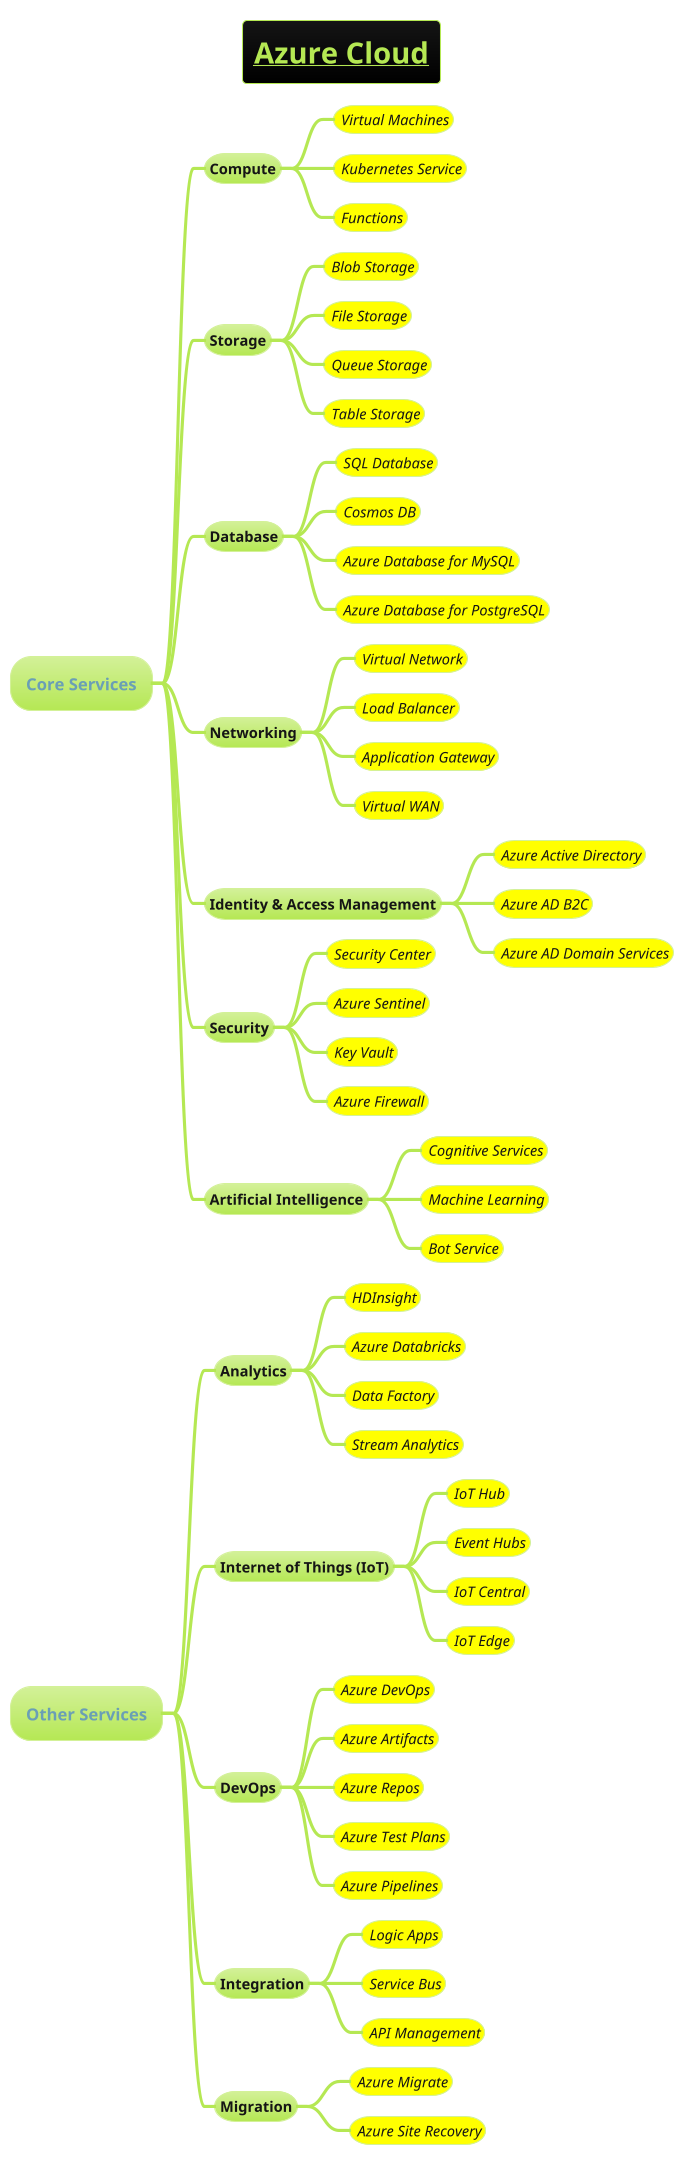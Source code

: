 @startmindmap
title =__Azure Cloud__
!theme hacker


* Core Services
** Compute
***[#yellow] ====<size:14> Virtual Machines
***[#yellow] ====<size:14> Kubernetes Service
***[#yellow] ====<size:14> Functions
** Storage
***[#yellow] ====<size:14> Blob Storage
***[#yellow] ====<size:14> File Storage
***[#yellow] ====<size:14> Queue Storage
***[#yellow] ====<size:14> Table Storage
** Database
***[#yellow] ====<size:14> SQL Database
***[#yellow] ====<size:14> Cosmos DB
***[#yellow] ====<size:14> Azure Database for MySQL
***[#yellow] ====<size:14> Azure Database for PostgreSQL
** Networking
***[#yellow] ====<size:14> Virtual Network
***[#yellow] ====<size:14> Load Balancer
***[#yellow] ====<size:14> Application Gateway
***[#yellow] ====<size:14> Virtual WAN
** Identity & Access Management
***[#yellow] ====<size:14> Azure Active Directory
***[#yellow] ====<size:14> Azure AD B2C
***[#yellow] ====<size:14> Azure AD Domain Services
** Security
***[#yellow] ====<size:14> Security Center
***[#yellow] ====<size:14> Azure Sentinel
***[#yellow] ====<size:14> Key Vault
***[#yellow] ====<size:14> Azure Firewall
** Artificial Intelligence
***[#yellow] ====<size:14> Cognitive Services
***[#yellow] ====<size:14> Machine Learning
***[#yellow] ====<size:14> Bot Service
* Other Services
** Analytics
***[#yellow] ====<size:14> HDInsight
***[#yellow] ====<size:14> Azure Databricks
***[#yellow] ====<size:14> Data Factory
***[#yellow] ====<size:14> Stream Analytics
** Internet of Things (IoT)
***[#yellow] ====<size:14> IoT Hub
***[#yellow] ====<size:14> Event Hubs
***[#yellow] ====<size:14> IoT Central
***[#yellow] ====<size:14> IoT Edge
** DevOps
***[#yellow] ====<size:14> Azure DevOps
***[#yellow] ====<size:14> Azure Artifacts
***[#yellow] ====<size:14> Azure Repos
***[#yellow] ====<size:14> Azure Test Plans
***[#yellow] ====<size:14> Azure Pipelines
** Integration
***[#yellow] ====<size:14> Logic Apps
***[#yellow] ====<size:14> Service Bus
***[#yellow] ====<size:14> API Management
** Migration
***[#yellow] ====<size:14> Azure Migrate
***[#yellow] ====<size:14> Azure Site Recovery
@endmindmap
